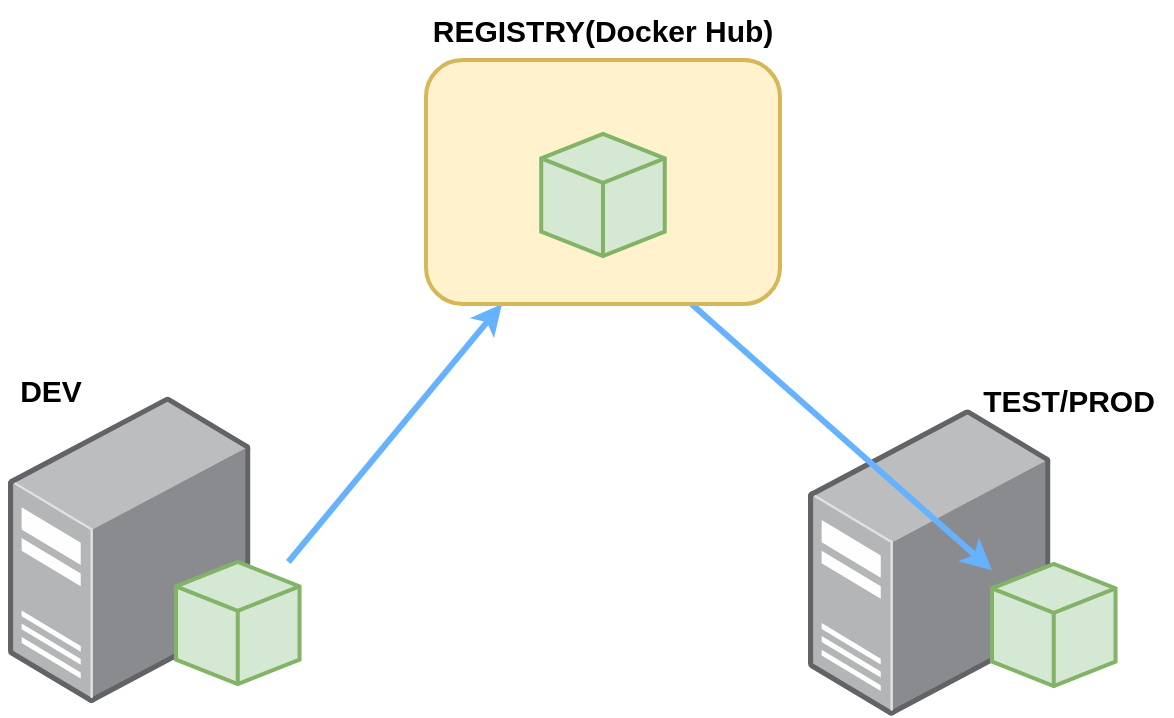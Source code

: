 <mxfile>
    <diagram id="ra-EoIl_YPVGkW-rnbu_" name="Page-1">
        <mxGraphModel dx="980" dy="654" grid="0" gridSize="11" guides="1" tooltips="1" connect="1" arrows="1" fold="1" page="1" pageScale="1" pageWidth="850" pageHeight="1100" math="0" shadow="0">
            <root>
                <mxCell id="0"/>
                <mxCell id="1" parent="0"/>
                <mxCell id="37" value="" style="points=[];aspect=fixed;html=1;align=center;shadow=0;dashed=0;image;image=img/lib/allied_telesis/computer_and_terminals/Server_Desktop.svg;strokeWidth=2;fontSize=15;" vertex="1" parent="1">
                    <mxGeometry x="518" y="239.33" width="121.23" height="153.67" as="geometry"/>
                </mxCell>
                <mxCell id="35" value="" style="points=[];aspect=fixed;html=1;align=center;shadow=0;dashed=0;image;image=img/lib/allied_telesis/computer_and_terminals/Server_Desktop.svg;strokeWidth=2;fontSize=15;" vertex="1" parent="1">
                    <mxGeometry x="118" y="233" width="121.23" height="153.67" as="geometry"/>
                </mxCell>
                <mxCell id="43" style="edgeStyle=none;html=1;strokeColor=#66B2FF;strokeWidth=3;fontSize=15;" edge="1" parent="1" source="30" target="39">
                    <mxGeometry relative="1" as="geometry"/>
                </mxCell>
                <mxCell id="30" value="" style="html=1;verticalLabelPosition=bottom;align=center;labelBackgroundColor=#ffffff;verticalAlign=top;strokeWidth=2;strokeColor=#82b366;shadow=0;dashed=0;shape=mxgraph.ios7.icons.cube;fontSize=15;fillColor=#d5e8d4;" vertex="1" parent="1">
                    <mxGeometry x="202" y="316" width="61.77" height="61" as="geometry"/>
                </mxCell>
                <mxCell id="44" style="edgeStyle=none;html=1;exitX=0.75;exitY=1;exitDx=0;exitDy=0;strokeColor=#66B2FF;strokeWidth=3;fontSize=15;" edge="1" parent="1" source="39" target="41">
                    <mxGeometry relative="1" as="geometry"/>
                </mxCell>
                <mxCell id="39" value="" style="rounded=1;whiteSpace=wrap;html=1;strokeWidth=2;fontSize=15;fillColor=#fff2cc;strokeColor=#d6b656;" vertex="1" parent="1">
                    <mxGeometry x="327" y="65" width="177" height="122" as="geometry"/>
                </mxCell>
                <mxCell id="41" value="" style="html=1;verticalLabelPosition=bottom;align=center;labelBackgroundColor=#ffffff;verticalAlign=top;strokeWidth=2;strokeColor=#82b366;shadow=0;dashed=0;shape=mxgraph.ios7.icons.cube;fontSize=15;fillColor=#d5e8d4;" vertex="1" parent="1">
                    <mxGeometry x="610" y="317" width="61.77" height="61" as="geometry"/>
                </mxCell>
                <mxCell id="42" value="" style="html=1;verticalLabelPosition=bottom;align=center;labelBackgroundColor=#ffffff;verticalAlign=top;strokeWidth=2;strokeColor=#82b366;shadow=0;dashed=0;shape=mxgraph.ios7.icons.cube;fontSize=15;fillColor=#d5e8d4;" vertex="1" parent="1">
                    <mxGeometry x="384.61" y="102" width="61.77" height="61" as="geometry"/>
                </mxCell>
                <mxCell id="45" value="&lt;b&gt;REGISTRY(Docker Hub)&lt;/b&gt;" style="text;html=1;align=center;verticalAlign=middle;resizable=0;points=[];autosize=1;strokeColor=none;fillColor=none;fontSize=15;" vertex="1" parent="1">
                    <mxGeometry x="321.49" y="35" width="188" height="30" as="geometry"/>
                </mxCell>
                <mxCell id="46" value="&lt;b&gt;DEV&lt;/b&gt;" style="text;html=1;align=center;verticalAlign=middle;resizable=0;points=[];autosize=1;strokeColor=none;fillColor=none;fontSize=15;" vertex="1" parent="1">
                    <mxGeometry x="114" y="215" width="49" height="30" as="geometry"/>
                </mxCell>
                <mxCell id="47" value="&lt;b&gt;TEST/PROD&lt;/b&gt;" style="text;html=1;align=center;verticalAlign=middle;resizable=0;points=[];autosize=1;strokeColor=none;fillColor=none;fontSize=15;" vertex="1" parent="1">
                    <mxGeometry x="595.77" y="220" width="104" height="30" as="geometry"/>
                </mxCell>
            </root>
        </mxGraphModel>
    </diagram>
</mxfile>